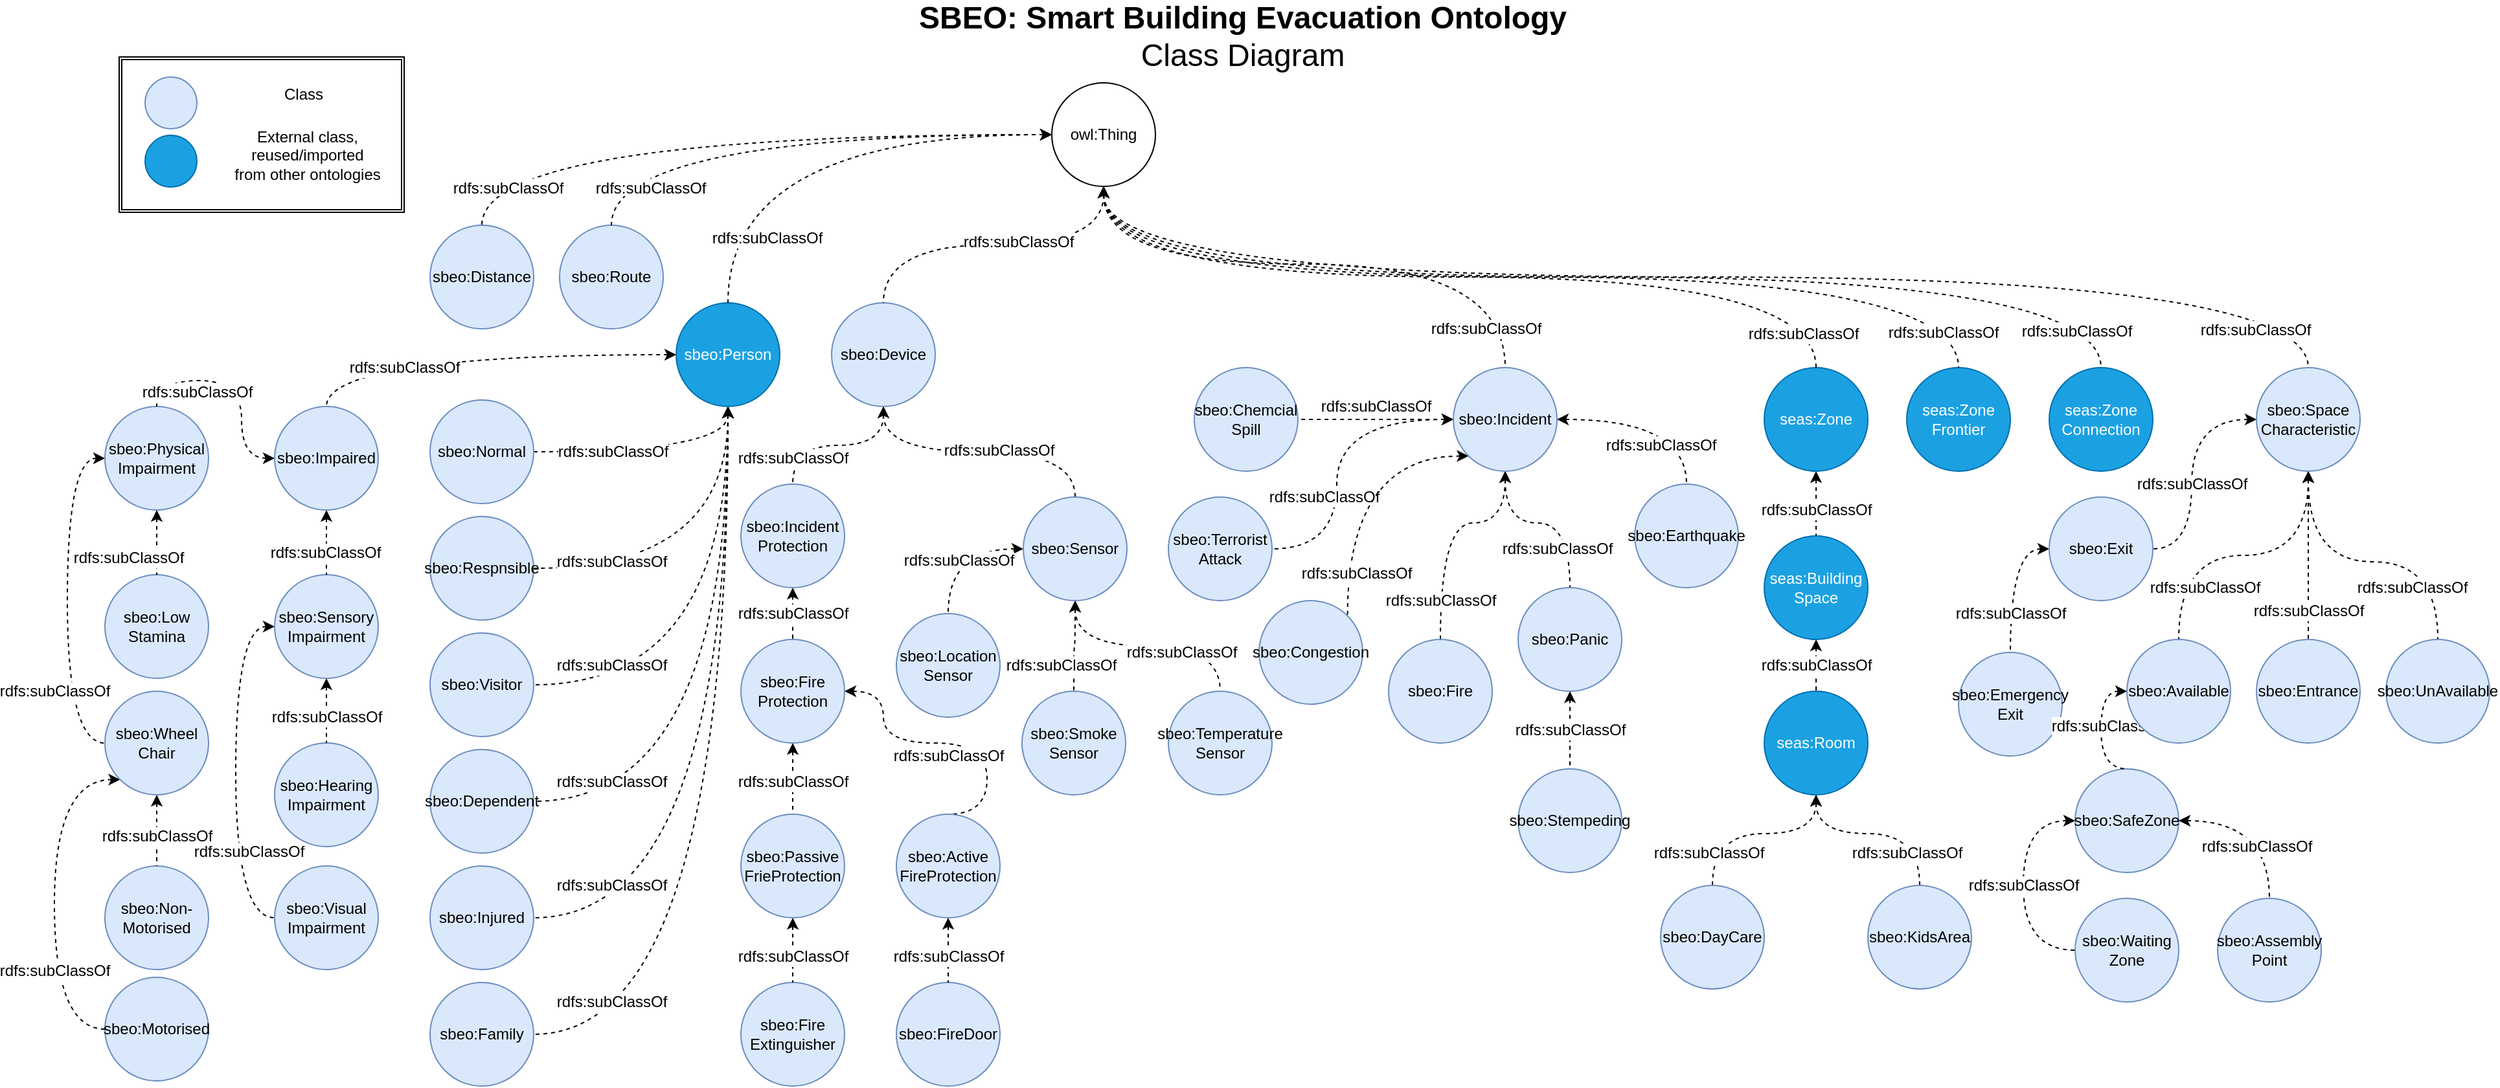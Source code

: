 <mxfile version="12.8.8"><diagram id="s-fJWoQtj2VFVK5msN_l" name="Page-1"><mxGraphModel dx="2842" dy="2394" grid="1" gridSize="10" guides="1" tooltips="1" connect="1" arrows="1" fold="1" page="1" pageScale="1" pageWidth="827" pageHeight="1169" math="0" shadow="0"><root><mxCell id="0"/><mxCell id="1" parent="0"/><mxCell id="UM5Vl2hP91lMK8gzKFPu-1" style="edgeStyle=orthogonalEdgeStyle;curved=1;comic=0;orthogonalLoop=1;jettySize=auto;html=1;exitX=0.5;exitY=1;exitDx=0;exitDy=0;shadow=0;startArrow=classic;startFill=1;endArrow=none;endFill=0;dashed=1;" parent="1" source="UM5Vl2hP91lMK8gzKFPu-5" target="UM5Vl2hP91lMK8gzKFPu-71" edge="1"><mxGeometry relative="1" as="geometry"/></mxCell><mxCell id="UM5Vl2hP91lMK8gzKFPu-2" value="rdfs:subClassOf" style="text;html=1;align=center;verticalAlign=middle;resizable=0;points=[];labelBackgroundColor=#ffffff;fontColor=#000000;" parent="UM5Vl2hP91lMK8gzKFPu-1" vertex="1" connectable="0"><mxGeometry x="0.3" y="-3" relative="1" as="geometry"><mxPoint x="-15.83" y="13" as="offset"/></mxGeometry></mxCell><mxCell id="UM5Vl2hP91lMK8gzKFPu-3" style="edgeStyle=orthogonalEdgeStyle;curved=1;comic=0;orthogonalLoop=1;jettySize=auto;html=1;shadow=0;startArrow=classic;startFill=1;endArrow=none;endFill=0;exitX=0.5;exitY=1;exitDx=0;exitDy=0;dashed=1;" parent="1" source="UM5Vl2hP91lMK8gzKFPu-5" target="UM5Vl2hP91lMK8gzKFPu-88" edge="1"><mxGeometry relative="1" as="geometry"/></mxCell><mxCell id="UM5Vl2hP91lMK8gzKFPu-4" value="rdfs:subClassOf" style="text;html=1;align=center;verticalAlign=middle;resizable=0;points=[];labelBackgroundColor=#ffffff;fontColor=#000000;" parent="UM5Vl2hP91lMK8gzKFPu-3" vertex="1" connectable="0"><mxGeometry x="0.137" y="1" relative="1" as="geometry"><mxPoint as="offset"/></mxGeometry></mxCell><mxCell id="UM5Vl2hP91lMK8gzKFPu-5" value="sbeo:Device" style="ellipse;whiteSpace=wrap;html=1;aspect=fixed;fillColor=#dae8fc;strokeColor=#6c8ebf;shadow=0;" parent="1" vertex="1"><mxGeometry x="-150" y="-889" width="80" height="80" as="geometry"/></mxCell><mxCell id="UM5Vl2hP91lMK8gzKFPu-6" value="seas:Zone&lt;br&gt;Connection" style="ellipse;whiteSpace=wrap;html=1;aspect=fixed;fillColor=#1ba1e2;strokeColor=#006EAF;fontColor=#ffffff;shadow=0;" parent="1" vertex="1"><mxGeometry x="790" y="-839" width="80" height="80" as="geometry"/></mxCell><mxCell id="UM5Vl2hP91lMK8gzKFPu-7" style="edgeStyle=orthogonalEdgeStyle;curved=1;comic=0;orthogonalLoop=1;jettySize=auto;html=1;entryX=1;entryY=0.5;entryDx=0;entryDy=0;shadow=0;startArrow=classic;startFill=1;endArrow=none;endFill=0;dashed=1;exitX=0.5;exitY=1;exitDx=0;exitDy=0;" parent="1" source="UM5Vl2hP91lMK8gzKFPu-21" target="UM5Vl2hP91lMK8gzKFPu-135" edge="1"><mxGeometry relative="1" as="geometry"><Array as="points"><mxPoint x="-230" y="-774"/></Array></mxGeometry></mxCell><mxCell id="UM5Vl2hP91lMK8gzKFPu-8" value="rdfs:subClassOf" style="text;html=1;align=center;verticalAlign=middle;resizable=0;points=[];labelBackgroundColor=#ffffff;fontColor=#000000;" parent="UM5Vl2hP91lMK8gzKFPu-7" vertex="1" connectable="0"><mxGeometry x="0.639" y="13" relative="1" as="geometry"><mxPoint x="27" y="-13" as="offset"/></mxGeometry></mxCell><mxCell id="UM5Vl2hP91lMK8gzKFPu-9" style="edgeStyle=orthogonalEdgeStyle;curved=1;comic=0;orthogonalLoop=1;jettySize=auto;html=1;entryX=0.5;entryY=0;entryDx=0;entryDy=0;shadow=0;startArrow=classic;startFill=1;endArrow=none;endFill=0;dashed=1;" parent="1" source="UM5Vl2hP91lMK8gzKFPu-21" target="UM5Vl2hP91lMK8gzKFPu-134" edge="1"><mxGeometry relative="1" as="geometry"><Array as="points"><mxPoint x="-230" y="-684"/></Array></mxGeometry></mxCell><mxCell id="UM5Vl2hP91lMK8gzKFPu-10" value="rdfs:subClassOf" style="text;html=1;align=center;verticalAlign=middle;resizable=0;points=[];labelBackgroundColor=#ffffff;fontColor=#000000;" parent="UM5Vl2hP91lMK8gzKFPu-9" vertex="1" connectable="0"><mxGeometry x="0.719" y="19" relative="1" as="geometry"><mxPoint x="21" y="-24" as="offset"/></mxGeometry></mxCell><mxCell id="UM5Vl2hP91lMK8gzKFPu-11" style="edgeStyle=orthogonalEdgeStyle;curved=1;comic=0;orthogonalLoop=1;jettySize=auto;html=1;entryX=1;entryY=0.5;entryDx=0;entryDy=0;shadow=0;startArrow=classic;startFill=1;endArrow=none;endFill=0;dashed=1;" parent="1" source="UM5Vl2hP91lMK8gzKFPu-21" target="UM5Vl2hP91lMK8gzKFPu-133" edge="1"><mxGeometry relative="1" as="geometry"><Array as="points"><mxPoint x="-230" y="-594"/></Array></mxGeometry></mxCell><mxCell id="UM5Vl2hP91lMK8gzKFPu-12" value="rdfs:subClassOf" style="text;html=1;align=center;verticalAlign=middle;resizable=0;points=[];labelBackgroundColor=#ffffff;fontColor=#000000;" parent="UM5Vl2hP91lMK8gzKFPu-11" vertex="1" connectable="0"><mxGeometry x="0.509" y="-8" relative="1" as="geometry"><mxPoint x="-30" y="-7" as="offset"/></mxGeometry></mxCell><mxCell id="UM5Vl2hP91lMK8gzKFPu-13" style="edgeStyle=orthogonalEdgeStyle;curved=1;comic=0;orthogonalLoop=1;jettySize=auto;html=1;entryX=1;entryY=0.5;entryDx=0;entryDy=0;shadow=0;startArrow=classic;startFill=1;endArrow=none;endFill=0;dashed=1;" parent="1" source="UM5Vl2hP91lMK8gzKFPu-21" target="UM5Vl2hP91lMK8gzKFPu-115" edge="1"><mxGeometry relative="1" as="geometry"><Array as="points"><mxPoint x="-230" y="-504"/></Array></mxGeometry></mxCell><mxCell id="UM5Vl2hP91lMK8gzKFPu-14" value="rdfs:subClassOf" style="text;html=1;align=center;verticalAlign=middle;resizable=0;points=[];labelBackgroundColor=#ffffff;fontColor=#000000;" parent="UM5Vl2hP91lMK8gzKFPu-13" vertex="1" connectable="0"><mxGeometry x="0.632" y="-15" relative="1" as="geometry"><mxPoint x="-23.33" as="offset"/></mxGeometry></mxCell><mxCell id="UM5Vl2hP91lMK8gzKFPu-15" style="edgeStyle=orthogonalEdgeStyle;curved=1;comic=0;orthogonalLoop=1;jettySize=auto;html=1;shadow=0;startArrow=classic;startFill=1;endArrow=none;endFill=0;dashed=1;entryX=0.5;entryY=0;entryDx=0;entryDy=0;" parent="1" source="UM5Vl2hP91lMK8gzKFPu-21" target="UM5Vl2hP91lMK8gzKFPu-141" edge="1"><mxGeometry relative="1" as="geometry"><mxPoint x="-760" y="-719" as="targetPoint"/><Array as="points"><mxPoint x="-540" y="-849"/></Array></mxGeometry></mxCell><mxCell id="UM5Vl2hP91lMK8gzKFPu-16" value="rdfs:subClassOf" style="text;html=1;align=center;verticalAlign=middle;resizable=0;points=[];labelBackgroundColor=#ffffff;fontColor=#000000;" parent="UM5Vl2hP91lMK8gzKFPu-15" vertex="1" connectable="0"><mxGeometry x="0.579" y="1" relative="1" as="geometry"><mxPoint x="34.29" y="9" as="offset"/></mxGeometry></mxCell><mxCell id="UM5Vl2hP91lMK8gzKFPu-17" style="edgeStyle=orthogonalEdgeStyle;curved=1;comic=0;orthogonalLoop=1;jettySize=auto;html=1;entryX=1;entryY=0.5;entryDx=0;entryDy=0;shadow=0;startArrow=classic;startFill=1;endArrow=none;endFill=0;dashed=1;" parent="1" source="UM5Vl2hP91lMK8gzKFPu-21" target="UM5Vl2hP91lMK8gzKFPu-136" edge="1"><mxGeometry relative="1" as="geometry"><Array as="points"><mxPoint x="-230" y="-414"/></Array></mxGeometry></mxCell><mxCell id="UM5Vl2hP91lMK8gzKFPu-18" value="rdfs:subClassOf" style="text;html=1;align=center;verticalAlign=middle;resizable=0;points=[];labelBackgroundColor=#ffffff;fontColor=#000000;" parent="UM5Vl2hP91lMK8gzKFPu-17" vertex="1" connectable="0"><mxGeometry x="0.748" y="-12" relative="1" as="geometry"><mxPoint x="-9" y="-13" as="offset"/></mxGeometry></mxCell><mxCell id="UM5Vl2hP91lMK8gzKFPu-19" style="edgeStyle=orthogonalEdgeStyle;curved=1;comic=0;orthogonalLoop=1;jettySize=auto;html=1;entryX=1;entryY=0.5;entryDx=0;entryDy=0;shadow=0;startArrow=classic;startFill=1;endArrow=none;endFill=0;dashed=1;exitX=0.5;exitY=1;exitDx=0;exitDy=0;" parent="1" source="UM5Vl2hP91lMK8gzKFPu-21" target="UM5Vl2hP91lMK8gzKFPu-142" edge="1"><mxGeometry relative="1" as="geometry"><Array as="points"><mxPoint x="-230" y="-324"/></Array></mxGeometry></mxCell><mxCell id="UM5Vl2hP91lMK8gzKFPu-20" value="rdfs:subClassOf" style="text;html=1;align=center;verticalAlign=middle;resizable=0;points=[];labelBackgroundColor=#ffffff;fontColor=#000000;" parent="UM5Vl2hP91lMK8gzKFPu-19" vertex="1" connectable="0"><mxGeometry x="0.38" y="-12" relative="1" as="geometry"><mxPoint x="-78" y="22" as="offset"/></mxGeometry></mxCell><mxCell id="UM5Vl2hP91lMK8gzKFPu-21" value="sbeo:Person" style="ellipse;whiteSpace=wrap;html=1;aspect=fixed;fillColor=#1ba1e2;strokeColor=#006EAF;shadow=0;fontColor=#ffffff;" parent="1" vertex="1"><mxGeometry x="-270" y="-889" width="80" height="80" as="geometry"/></mxCell><mxCell id="UM5Vl2hP91lMK8gzKFPu-22" style="edgeStyle=orthogonalEdgeStyle;curved=1;comic=0;orthogonalLoop=1;jettySize=auto;html=1;entryX=1;entryY=0.5;entryDx=0;entryDy=0;shadow=0;startArrow=classic;startFill=1;endArrow=none;endFill=0;dashed=1;" parent="1" source="UM5Vl2hP91lMK8gzKFPu-34" target="UM5Vl2hP91lMK8gzKFPu-114" edge="1"><mxGeometry relative="1" as="geometry"><Array as="points"><mxPoint x="230" y="-799"/><mxPoint x="230" y="-799"/></Array></mxGeometry></mxCell><mxCell id="UM5Vl2hP91lMK8gzKFPu-23" value="rdfs:subClassOf" style="text;html=1;align=center;verticalAlign=middle;resizable=0;points=[];labelBackgroundColor=#ffffff;fontColor=#000000;" parent="UM5Vl2hP91lMK8gzKFPu-22" vertex="1" connectable="0"><mxGeometry x="0.235" y="-1" relative="1" as="geometry"><mxPoint x="14.12" y="-9" as="offset"/></mxGeometry></mxCell><mxCell id="UM5Vl2hP91lMK8gzKFPu-24" style="edgeStyle=orthogonalEdgeStyle;curved=1;comic=0;orthogonalLoop=1;jettySize=auto;html=1;entryX=1;entryY=0.5;entryDx=0;entryDy=0;shadow=0;startArrow=classic;startFill=1;endArrow=none;endFill=0;dashed=1;" parent="1" source="UM5Vl2hP91lMK8gzKFPu-34" target="UM5Vl2hP91lMK8gzKFPu-106" edge="1"><mxGeometry relative="1" as="geometry"><Array as="points"><mxPoint x="240" y="-799"/><mxPoint x="240" y="-699"/></Array></mxGeometry></mxCell><mxCell id="UM5Vl2hP91lMK8gzKFPu-25" value="rdfs:subClassOf" style="text;html=1;align=center;verticalAlign=middle;resizable=0;points=[];labelBackgroundColor=#ffffff;fontColor=#000000;" parent="UM5Vl2hP91lMK8gzKFPu-24" vertex="1" connectable="0"><mxGeometry x="0.493" y="-3" relative="1" as="geometry"><mxPoint x="-7" y="-28.82" as="offset"/></mxGeometry></mxCell><mxCell id="UM5Vl2hP91lMK8gzKFPu-26" style="edgeStyle=orthogonalEdgeStyle;curved=1;comic=0;orthogonalLoop=1;jettySize=auto;html=1;exitX=0.5;exitY=1;exitDx=0;exitDy=0;entryX=0.5;entryY=0;entryDx=0;entryDy=0;shadow=0;startArrow=classic;startFill=1;endArrow=none;endFill=0;dashed=1;" parent="1" source="UM5Vl2hP91lMK8gzKFPu-34" target="UM5Vl2hP91lMK8gzKFPu-111" edge="1"><mxGeometry relative="1" as="geometry"><Array as="points"><mxPoint x="370" y="-719"/><mxPoint x="320" y="-719"/></Array></mxGeometry></mxCell><mxCell id="UM5Vl2hP91lMK8gzKFPu-27" value="rdfs:subClassOf" style="text;html=1;align=center;verticalAlign=middle;resizable=0;points=[];labelBackgroundColor=#ffffff;fontColor=#000000;" parent="UM5Vl2hP91lMK8gzKFPu-26" vertex="1" connectable="0"><mxGeometry x="0.486" y="6" relative="1" as="geometry"><mxPoint x="-6" y="16.21" as="offset"/></mxGeometry></mxCell><mxCell id="UM5Vl2hP91lMK8gzKFPu-28" style="edgeStyle=orthogonalEdgeStyle;curved=1;comic=0;orthogonalLoop=1;jettySize=auto;html=1;entryX=0.5;entryY=0;entryDx=0;entryDy=0;shadow=0;startArrow=classic;startFill=1;endArrow=none;endFill=0;dashed=1;" parent="1" source="UM5Vl2hP91lMK8gzKFPu-34" target="UM5Vl2hP91lMK8gzKFPu-110" edge="1"><mxGeometry relative="1" as="geometry"><Array as="points"><mxPoint x="370" y="-719"/><mxPoint x="420" y="-719"/></Array></mxGeometry></mxCell><mxCell id="UM5Vl2hP91lMK8gzKFPu-29" value="rdfs:subClassOf" style="text;html=1;align=center;verticalAlign=middle;resizable=0;points=[];labelBackgroundColor=#ffffff;fontColor=#000000;" parent="UM5Vl2hP91lMK8gzKFPu-28" vertex="1" connectable="0"><mxGeometry x="0.445" y="-9" relative="1" as="geometry"><mxPoint x="-1" y="8.62" as="offset"/></mxGeometry></mxCell><mxCell id="UM5Vl2hP91lMK8gzKFPu-30" style="edgeStyle=orthogonalEdgeStyle;curved=1;comic=0;orthogonalLoop=1;jettySize=auto;html=1;entryX=0.5;entryY=0;entryDx=0;entryDy=0;shadow=0;startArrow=classic;startFill=1;endArrow=none;endFill=0;exitX=1;exitY=0.5;exitDx=0;exitDy=0;dashed=1;" parent="1" source="UM5Vl2hP91lMK8gzKFPu-34" target="UM5Vl2hP91lMK8gzKFPu-112" edge="1"><mxGeometry relative="1" as="geometry"/></mxCell><mxCell id="UM5Vl2hP91lMK8gzKFPu-31" value="rdfs:subClassOf" style="text;html=1;align=center;verticalAlign=middle;resizable=0;points=[];labelBackgroundColor=#ffffff;fontColor=#000000;" parent="UM5Vl2hP91lMK8gzKFPu-30" vertex="1" connectable="0"><mxGeometry x="-0.144" y="-24" relative="1" as="geometry"><mxPoint x="15.29" y="-4" as="offset"/></mxGeometry></mxCell><mxCell id="UM5Vl2hP91lMK8gzKFPu-32" style="edgeStyle=orthogonalEdgeStyle;curved=1;comic=0;orthogonalLoop=1;jettySize=auto;html=1;exitX=0;exitY=1;exitDx=0;exitDy=0;entryX=1;entryY=0;entryDx=0;entryDy=0;shadow=0;startArrow=classic;startFill=1;endArrow=none;endFill=0;dashed=1;" parent="1" source="UM5Vl2hP91lMK8gzKFPu-34" target="UM5Vl2hP91lMK8gzKFPu-113" edge="1"><mxGeometry relative="1" as="geometry"/></mxCell><mxCell id="UM5Vl2hP91lMK8gzKFPu-33" value="rdfs:subClassOf" style="text;html=1;align=center;verticalAlign=middle;resizable=0;points=[];labelBackgroundColor=#ffffff;fontColor=#000000;" parent="UM5Vl2hP91lMK8gzKFPu-32" vertex="1" connectable="0"><mxGeometry x="0.708" y="6" relative="1" as="geometry"><mxPoint y="-1" as="offset"/></mxGeometry></mxCell><mxCell id="UM5Vl2hP91lMK8gzKFPu-34" value="sbeo:Incident" style="ellipse;whiteSpace=wrap;html=1;aspect=fixed;fillColor=#dae8fc;strokeColor=#6c8ebf;shadow=0;" parent="1" vertex="1"><mxGeometry x="330" y="-839" width="80" height="80" as="geometry"/></mxCell><mxCell id="UM5Vl2hP91lMK8gzKFPu-35" value="sbeo:Route" style="ellipse;whiteSpace=wrap;html=1;aspect=fixed;fillColor=#dae8fc;strokeColor=#6c8ebf;shadow=0;" parent="1" vertex="1"><mxGeometry x="-360" y="-949" width="80" height="80" as="geometry"/></mxCell><mxCell id="UM5Vl2hP91lMK8gzKFPu-36" style="edgeStyle=orthogonalEdgeStyle;curved=1;comic=0;orthogonalLoop=1;jettySize=auto;html=1;entryX=0.5;entryY=0;entryDx=0;entryDy=0;shadow=0;startArrow=classic;startFill=1;endArrow=none;endFill=0;dashed=1;exitX=0.5;exitY=1;exitDx=0;exitDy=0;" parent="1" source="UM5Vl2hP91lMK8gzKFPu-44" target="UM5Vl2hP91lMK8gzKFPu-158" edge="1"><mxGeometry relative="1" as="geometry"><Array as="points"><mxPoint x="990" y="-694"/><mxPoint x="890" y="-694"/></Array></mxGeometry></mxCell><mxCell id="UM5Vl2hP91lMK8gzKFPu-37" value="rdfs:subClassOf" style="text;html=1;align=center;verticalAlign=middle;resizable=0;points=[];labelBackgroundColor=#ffffff;fontColor=#000000;" parent="UM5Vl2hP91lMK8gzKFPu-36" vertex="1" connectable="0"><mxGeometry x="-0.401" y="22" relative="1" as="geometry"><mxPoint x="-76.07" y="2.97" as="offset"/></mxGeometry></mxCell><mxCell id="UM5Vl2hP91lMK8gzKFPu-38" style="edgeStyle=orthogonalEdgeStyle;curved=1;comic=0;orthogonalLoop=1;jettySize=auto;html=1;exitX=0.5;exitY=1;exitDx=0;exitDy=0;entryX=0.5;entryY=0;entryDx=0;entryDy=0;shadow=0;startArrow=classic;startFill=1;endArrow=none;endFill=0;dashed=1;" parent="1" source="UM5Vl2hP91lMK8gzKFPu-44" target="UM5Vl2hP91lMK8gzKFPu-143" edge="1"><mxGeometry relative="1" as="geometry"><Array as="points"><mxPoint x="990" y="-689"/><mxPoint x="1090" y="-689"/></Array></mxGeometry></mxCell><mxCell id="UM5Vl2hP91lMK8gzKFPu-39" value="rdfs:subClassOf" style="text;html=1;align=center;verticalAlign=middle;resizable=0;points=[];labelBackgroundColor=#ffffff;fontColor=#000000;" parent="UM5Vl2hP91lMK8gzKFPu-38" vertex="1" connectable="0"><mxGeometry x="0.293" y="8" relative="1" as="geometry"><mxPoint x="1.03" y="28" as="offset"/></mxGeometry></mxCell><mxCell id="UM5Vl2hP91lMK8gzKFPu-40" style="edgeStyle=orthogonalEdgeStyle;curved=1;comic=0;orthogonalLoop=1;jettySize=auto;html=1;entryX=0.5;entryY=0;entryDx=0;entryDy=0;shadow=0;startArrow=classic;startFill=1;endArrow=none;endFill=0;dashed=1;exitX=0.5;exitY=1;exitDx=0;exitDy=0;" parent="1" source="UM5Vl2hP91lMK8gzKFPu-44" target="UM5Vl2hP91lMK8gzKFPu-148" edge="1"><mxGeometry relative="1" as="geometry"><Array as="points"><mxPoint x="990" y="-669"/><mxPoint x="990" y="-669"/></Array></mxGeometry></mxCell><mxCell id="UM5Vl2hP91lMK8gzKFPu-41" value="rdfs:subClassOf" style="text;html=1;align=center;verticalAlign=middle;resizable=0;points=[];labelBackgroundColor=#ffffff;fontColor=#000000;" parent="UM5Vl2hP91lMK8gzKFPu-40" vertex="1" connectable="0"><mxGeometry x="0.222" y="5" relative="1" as="geometry"><mxPoint x="-5" y="28.28" as="offset"/></mxGeometry></mxCell><mxCell id="UM5Vl2hP91lMK8gzKFPu-42" style="edgeStyle=orthogonalEdgeStyle;curved=1;comic=0;orthogonalLoop=1;jettySize=auto;html=1;entryX=1;entryY=0.5;entryDx=0;entryDy=0;shadow=0;startArrow=classic;startFill=1;endArrow=none;endFill=0;dashed=1;" parent="1" source="UM5Vl2hP91lMK8gzKFPu-44" target="UM5Vl2hP91lMK8gzKFPu-147" edge="1"><mxGeometry relative="1" as="geometry"><Array as="points"><mxPoint x="900" y="-799"/><mxPoint x="900" y="-699"/></Array></mxGeometry></mxCell><mxCell id="UM5Vl2hP91lMK8gzKFPu-43" value="rdfs:subClassOf" style="text;html=1;align=center;verticalAlign=middle;resizable=0;points=[];labelBackgroundColor=#ffffff;fontColor=#000000;" parent="UM5Vl2hP91lMK8gzKFPu-42" vertex="1" connectable="0"><mxGeometry x="0.312" y="1" relative="1" as="geometry"><mxPoint x="-1.0" y="-17.93" as="offset"/></mxGeometry></mxCell><mxCell id="UM5Vl2hP91lMK8gzKFPu-44" value="sbeo:Space&lt;br&gt;Characteristic" style="ellipse;aspect=fixed;fillColor=#dae8fc;strokeColor=#6c8ebf;horizontal=1;verticalAlign=middle;align=center;labelBorderColor=none;whiteSpace=wrap;html=1;shadow=0;" parent="1" vertex="1"><mxGeometry x="950" y="-839" width="80" height="80" as="geometry"/></mxCell><mxCell id="UM5Vl2hP91lMK8gzKFPu-45" style="edgeStyle=orthogonalEdgeStyle;curved=1;comic=0;orthogonalLoop=1;jettySize=auto;html=1;entryX=0.5;entryY=0;entryDx=0;entryDy=0;shadow=0;startArrow=classic;startFill=1;endArrow=none;endFill=0;dashed=1;" parent="1" source="UM5Vl2hP91lMK8gzKFPu-47" target="UM5Vl2hP91lMK8gzKFPu-74" edge="1"><mxGeometry relative="1" as="geometry"/></mxCell><mxCell id="UM5Vl2hP91lMK8gzKFPu-46" value="rdfs:subClassOf" style="text;html=1;align=center;verticalAlign=middle;resizable=0;points=[];labelBackgroundColor=#ffffff;fontColor=#000000;" parent="UM5Vl2hP91lMK8gzKFPu-45" vertex="1" connectable="0"><mxGeometry x="0.549" y="4" relative="1" as="geometry"><mxPoint x="-4" y="-8.33" as="offset"/></mxGeometry></mxCell><mxCell id="UM5Vl2hP91lMK8gzKFPu-47" value="seas:Zone" style="ellipse;whiteSpace=wrap;html=1;aspect=fixed;fillColor=#1ba1e2;strokeColor=#006EAF;fontColor=#ffffff;shadow=0;" parent="1" vertex="1"><mxGeometry x="570" y="-839.0" width="80" height="80" as="geometry"/></mxCell><mxCell id="UM5Vl2hP91lMK8gzKFPu-48" value="seas:Zone&lt;br&gt;Frontier" style="ellipse;whiteSpace=wrap;html=1;aspect=fixed;fillColor=#1ba1e2;strokeColor=#006EAF;fontColor=#ffffff;shadow=0;" parent="1" vertex="1"><mxGeometry x="680" y="-839.0" width="80" height="80" as="geometry"/></mxCell><mxCell id="UM5Vl2hP91lMK8gzKFPu-49" style="edgeStyle=orthogonalEdgeStyle;curved=1;comic=0;orthogonalLoop=1;jettySize=auto;html=1;exitX=0.5;exitY=1;exitDx=0;exitDy=0;entryX=0.5;entryY=0;entryDx=0;entryDy=0;shadow=0;startArrow=classic;startFill=1;endArrow=none;endFill=0;dashed=1;" parent="1" source="UM5Vl2hP91lMK8gzKFPu-68" target="UM5Vl2hP91lMK8gzKFPu-5" edge="1"><mxGeometry relative="1" as="geometry"/></mxCell><mxCell id="UM5Vl2hP91lMK8gzKFPu-50" value="rdfs:subClassOf" style="text;html=1;align=center;verticalAlign=middle;resizable=0;points=[];labelBackgroundColor=#ffffff;fontColor=#000000;" parent="UM5Vl2hP91lMK8gzKFPu-49" vertex="1" connectable="0"><mxGeometry x="-0.146" y="-2" relative="1" as="geometry"><mxPoint as="offset"/></mxGeometry></mxCell><mxCell id="UM5Vl2hP91lMK8gzKFPu-51" style="edgeStyle=orthogonalEdgeStyle;curved=1;comic=0;orthogonalLoop=1;jettySize=auto;html=1;exitX=0.5;exitY=1;exitDx=0;exitDy=0;entryX=0.5;entryY=0;entryDx=0;entryDy=0;shadow=0;startArrow=classic;startFill=1;endArrow=none;endFill=0;dashed=1;" parent="1" source="UM5Vl2hP91lMK8gzKFPu-68" target="UM5Vl2hP91lMK8gzKFPu-34" edge="1"><mxGeometry relative="1" as="geometry"><Array as="points"><mxPoint x="60" y="-919"/><mxPoint x="370" y="-919"/></Array></mxGeometry></mxCell><mxCell id="UM5Vl2hP91lMK8gzKFPu-52" value="rdfs:subClassOf" style="text;html=1;align=center;verticalAlign=middle;resizable=0;points=[];labelBackgroundColor=#ffffff;fontColor=#000000;" parent="UM5Vl2hP91lMK8gzKFPu-51" vertex="1" connectable="0"><mxGeometry x="0.865" y="-15" relative="1" as="geometry"><mxPoint as="offset"/></mxGeometry></mxCell><mxCell id="UM5Vl2hP91lMK8gzKFPu-53" style="edgeStyle=orthogonalEdgeStyle;curved=1;comic=0;orthogonalLoop=1;jettySize=auto;html=1;exitX=0.5;exitY=1;exitDx=0;exitDy=0;shadow=0;startArrow=classic;startFill=1;endArrow=none;endFill=0;dashed=1;" parent="1" source="UM5Vl2hP91lMK8gzKFPu-68" target="UM5Vl2hP91lMK8gzKFPu-44" edge="1"><mxGeometry relative="1" as="geometry"/></mxCell><mxCell id="UM5Vl2hP91lMK8gzKFPu-54" value="rdfs:subClassOf" style="text;html=1;align=center;verticalAlign=middle;resizable=0;points=[];labelBackgroundColor=#ffffff;fontColor=#000000;" parent="UM5Vl2hP91lMK8gzKFPu-53" vertex="1" connectable="0"><mxGeometry x="0.72" y="-25" relative="1" as="geometry"><mxPoint x="39" y="16" as="offset"/></mxGeometry></mxCell><mxCell id="UM5Vl2hP91lMK8gzKFPu-55" style="edgeStyle=orthogonalEdgeStyle;curved=1;comic=0;orthogonalLoop=1;jettySize=auto;html=1;exitX=0.5;exitY=1;exitDx=0;exitDy=0;entryX=0.5;entryY=0;entryDx=0;entryDy=0;shadow=0;startArrow=classic;startFill=1;endArrow=none;endFill=0;dashed=1;" parent="1" source="UM5Vl2hP91lMK8gzKFPu-68" target="UM5Vl2hP91lMK8gzKFPu-47" edge="1"><mxGeometry relative="1" as="geometry"/></mxCell><mxCell id="UM5Vl2hP91lMK8gzKFPu-56" value="rdfs:subClassOf" style="text;html=1;align=center;verticalAlign=middle;resizable=0;points=[];labelBackgroundColor=#ffffff;fontColor=#000000;" parent="UM5Vl2hP91lMK8gzKFPu-55" vertex="1" connectable="0"><mxGeometry x="0.96" y="-7" relative="1" as="geometry"><mxPoint x="-3" y="-12.47" as="offset"/></mxGeometry></mxCell><mxCell id="UM5Vl2hP91lMK8gzKFPu-57" style="edgeStyle=orthogonalEdgeStyle;curved=1;comic=0;orthogonalLoop=1;jettySize=auto;html=1;exitX=0.5;exitY=1;exitDx=0;exitDy=0;entryX=0.5;entryY=0;entryDx=0;entryDy=0;shadow=0;startArrow=classic;startFill=1;endArrow=none;endFill=0;dashed=1;" parent="1" source="UM5Vl2hP91lMK8gzKFPu-68" target="UM5Vl2hP91lMK8gzKFPu-48" edge="1"><mxGeometry relative="1" as="geometry"/></mxCell><mxCell id="UM5Vl2hP91lMK8gzKFPu-58" value="rdfs:subClassOf" style="text;html=1;align=center;verticalAlign=middle;resizable=0;points=[];labelBackgroundColor=#ffffff;fontColor=#000000;" parent="UM5Vl2hP91lMK8gzKFPu-57" vertex="1" connectable="0"><mxGeometry x="0.933" y="-12" relative="1" as="geometry"><mxPoint as="offset"/></mxGeometry></mxCell><mxCell id="UM5Vl2hP91lMK8gzKFPu-59" style="edgeStyle=orthogonalEdgeStyle;curved=1;comic=0;orthogonalLoop=1;jettySize=auto;html=1;exitX=0.5;exitY=1;exitDx=0;exitDy=0;entryX=0.5;entryY=0;entryDx=0;entryDy=0;shadow=0;startArrow=classic;startFill=1;endArrow=none;endFill=0;dashed=1;" parent="1" source="UM5Vl2hP91lMK8gzKFPu-68" target="UM5Vl2hP91lMK8gzKFPu-6" edge="1"><mxGeometry relative="1" as="geometry"/></mxCell><mxCell id="UM5Vl2hP91lMK8gzKFPu-60" value="rdfs:subClassOf" style="text;html=1;align=center;verticalAlign=middle;resizable=0;points=[];labelBackgroundColor=#ffffff;fontColor=#000000;" parent="UM5Vl2hP91lMK8gzKFPu-59" vertex="1" connectable="0"><mxGeometry x="0.939" y="-19" relative="1" as="geometry"><mxPoint as="offset"/></mxGeometry></mxCell><mxCell id="UM5Vl2hP91lMK8gzKFPu-61" style="edgeStyle=orthogonalEdgeStyle;comic=0;orthogonalLoop=1;jettySize=auto;html=1;shadow=0;startArrow=classic;startFill=1;endArrow=none;endFill=0;curved=1;dashed=1;" parent="1" source="UM5Vl2hP91lMK8gzKFPu-68" target="UM5Vl2hP91lMK8gzKFPu-105" edge="1"><mxGeometry relative="1" as="geometry"/></mxCell><mxCell id="UM5Vl2hP91lMK8gzKFPu-62" value="rdfs:subClassOf" style="text;align=center;verticalAlign=middle;resizable=0;points=[];labelBackgroundColor=#ffffff;" parent="UM5Vl2hP91lMK8gzKFPu-61" vertex="1" connectable="0"><mxGeometry x="0.248" y="18" relative="1" as="geometry"><mxPoint x="-101.67" y="22" as="offset"/></mxGeometry></mxCell><mxCell id="UM5Vl2hP91lMK8gzKFPu-63" style="edgeStyle=orthogonalEdgeStyle;curved=1;comic=0;orthogonalLoop=1;jettySize=auto;html=1;shadow=0;startArrow=classic;startFill=1;endArrow=none;endFill=0;dashed=1;" parent="1" source="UM5Vl2hP91lMK8gzKFPu-68" target="UM5Vl2hP91lMK8gzKFPu-35" edge="1"><mxGeometry relative="1" as="geometry"/></mxCell><mxCell id="UM5Vl2hP91lMK8gzKFPu-64" value="rdfs:subClassOf" style="text;align=center;verticalAlign=middle;resizable=0;points=[];labelBackgroundColor=#ffffff;labelBorderColor=none;fontColor=#000000;rotation=0;" parent="UM5Vl2hP91lMK8gzKFPu-63" vertex="1" connectable="0"><mxGeometry x="0.502" y="43" relative="1" as="geometry"><mxPoint x="-1.67" y="-3" as="offset"/></mxGeometry></mxCell><mxCell id="UM5Vl2hP91lMK8gzKFPu-65" style="edgeStyle=orthogonalEdgeStyle;curved=1;comic=0;orthogonalLoop=1;jettySize=auto;html=1;entryX=0.5;entryY=0;entryDx=0;entryDy=0;shadow=0;startArrow=classic;startFill=1;endArrow=none;endFill=0;dashed=1;" parent="1" source="UM5Vl2hP91lMK8gzKFPu-68" target="UM5Vl2hP91lMK8gzKFPu-21" edge="1"><mxGeometry relative="1" as="geometry"/></mxCell><mxCell id="UM5Vl2hP91lMK8gzKFPu-66" value="&lt;span style=&quot;color: rgba(0 , 0 , 0 , 0) ; font-family: monospace ; font-size: 0px ; background-color: rgb(248 , 249 , 250)&quot;&gt;%3CmxGraphModel%3E%3Croot%3E%3CmxCell%20id%3D%220%22%2F%3E%3CmxCell%20id%3D%221%22%20parent%3D%220%22%2F%3E%3CmxCell%20id%3D%222%22%20value%3D%22rdfs%3AsubClassOf%22%20style%3D%22text%3Balign%3Dcenter%3BverticalAlign%3Dmiddle%3Bresizable%3D0%3Bpoints%3D%5B%5D%3BlabelBackgroundColor%3D%23ffffff%3BlabelBorderColor%3Dnone%3B%22%20vertex%3D%221%22%20connectable%3D%220%22%20parent%3D%221%22%3E%3CmxGeometry%20x%3D%22-372.997%22%20y%3D%22100%22%20as%3D%22geometry%22%3E%3CmxPoint%20x%3D%2224.65%22%20y%3D%22-3%22%20as%3D%22offset%22%2F%3E%3C%2FmxGeometry%3E%3C%2FmxCell%3E%3C%2Froot%3E%3C%2FmxGraphModel%3E&lt;/span&gt;&lt;span style=&quot;color: rgba(0 , 0 , 0 , 0) ; font-family: monospace ; font-size: 0px ; background-color: rgb(248 , 249 , 250)&quot;&gt;%3CmxGraphModel%3E%3Croot%3E%3CmxCell%20id%3D%220%22%2F%3E%3CmxCell%20id%3D%221%22%20parent%3D%220%22%2F%3E%3CmxCell%20id%3D%222%22%20value%3D%22rdfs%3AsubClassOf%22%20style%3D%22text%3Balign%3Dcenter%3BverticalAlign%3Dmiddle%3Bresizable%3D0%3Bpoints%3D%5B%5D%3BlabelBackgroundColor%3D%23ffffff%3BlabelBorderColor%3Dnone%3B%22%20vertex%3D%221%22%20connectable%3D%220%22%20parent%3D%221%22%3E%3CmxGeometry%20x%3D%22-372.997%22%20y%3D%22100%22%20as%3D%22geometry%22%3E%3CmxPoint%20x%3D%2224.65%22%20y%3D%22-3%22%20as%3D%22offset%22%2F%3E%3C%2FmxGeometry%3E%3C%2FmxCell%3E%3C%2Froot%3E%3C%2FmxGraphModel%3E&lt;/span&gt;" style="text;html=1;align=center;verticalAlign=middle;resizable=0;points=[];labelBackgroundColor=#ffffff;fontColor=#000000;" parent="UM5Vl2hP91lMK8gzKFPu-65" vertex="1" connectable="0"><mxGeometry x="-0.021" y="103" relative="1" as="geometry"><mxPoint x="71" as="offset"/></mxGeometry></mxCell><mxCell id="UM5Vl2hP91lMK8gzKFPu-67" value="rdfs:subClassOf" style="text;html=1;align=center;verticalAlign=middle;resizable=0;points=[];labelBackgroundColor=#ffffff;fontColor=#000000;" parent="UM5Vl2hP91lMK8gzKFPu-65" vertex="1" connectable="0"><mxGeometry x="-0.035" y="98" relative="1" as="geometry"><mxPoint x="-36.67" y="-18" as="offset"/></mxGeometry></mxCell><mxCell id="UM5Vl2hP91lMK8gzKFPu-68" value="owl:Thing" style="ellipse;whiteSpace=wrap;html=1;aspect=fixed;shadow=0;" parent="1" vertex="1"><mxGeometry x="20" y="-1059" width="80" height="80" as="geometry"/></mxCell><mxCell id="UM5Vl2hP91lMK8gzKFPu-69" style="edgeStyle=orthogonalEdgeStyle;curved=1;comic=0;orthogonalLoop=1;jettySize=auto;html=1;exitX=0.5;exitY=1;exitDx=0;exitDy=0;shadow=0;startArrow=classic;startFill=1;endArrow=none;endFill=0;dashed=1;" parent="1" source="UM5Vl2hP91lMK8gzKFPu-71" target="UM5Vl2hP91lMK8gzKFPu-93" edge="1"><mxGeometry relative="1" as="geometry"/></mxCell><mxCell id="UM5Vl2hP91lMK8gzKFPu-70" value="rdfs:subClassOf" style="text;html=1;align=center;verticalAlign=middle;resizable=0;points=[];labelBackgroundColor=#ffffff;fontColor=#000000;" parent="UM5Vl2hP91lMK8gzKFPu-69" vertex="1" connectable="0"><mxGeometry x="-0.166" y="1" relative="1" as="geometry"><mxPoint x="-1" y="3.33" as="offset"/></mxGeometry></mxCell><mxCell id="UM5Vl2hP91lMK8gzKFPu-71" value="sbeo:Incident&lt;br&gt;Protection" style="ellipse;whiteSpace=wrap;html=1;aspect=fixed;fillColor=#dae8fc;strokeColor=#6c8ebf;shadow=0;" parent="1" vertex="1"><mxGeometry x="-220" y="-749" width="80" height="80" as="geometry"/></mxCell><mxCell id="UM5Vl2hP91lMK8gzKFPu-72" style="edgeStyle=orthogonalEdgeStyle;curved=1;comic=0;orthogonalLoop=1;jettySize=auto;html=1;shadow=0;startArrow=classic;startFill=1;endArrow=none;endFill=0;dashed=1;" parent="1" source="UM5Vl2hP91lMK8gzKFPu-74" target="UM5Vl2hP91lMK8gzKFPu-79" edge="1"><mxGeometry relative="1" as="geometry"/></mxCell><mxCell id="UM5Vl2hP91lMK8gzKFPu-73" value="rdfs:subClassOf" style="text;html=1;align=center;verticalAlign=middle;resizable=0;points=[];labelBackgroundColor=#ffffff;fontColor=#000000;" parent="UM5Vl2hP91lMK8gzKFPu-72" vertex="1" connectable="0"><mxGeometry x="-0.316" y="-24" relative="1" as="geometry"><mxPoint x="24" y="6.67" as="offset"/></mxGeometry></mxCell><mxCell id="UM5Vl2hP91lMK8gzKFPu-74" value="seas:Building&lt;br&gt;Space" style="ellipse;whiteSpace=wrap;html=1;aspect=fixed;fillColor=#1ba1e2;strokeColor=#006EAF;fontColor=#ffffff;shadow=0;" parent="1" vertex="1"><mxGeometry x="570" y="-709.0" width="80" height="80" as="geometry"/></mxCell><mxCell id="UM5Vl2hP91lMK8gzKFPu-75" style="edgeStyle=orthogonalEdgeStyle;curved=1;comic=0;orthogonalLoop=1;jettySize=auto;html=1;exitX=0.5;exitY=1;exitDx=0;exitDy=0;shadow=0;startArrow=classic;startFill=1;endArrow=none;endFill=0;entryX=0.5;entryY=0;entryDx=0;entryDy=0;dashed=1;" parent="1" source="UM5Vl2hP91lMK8gzKFPu-79" target="UM5Vl2hP91lMK8gzKFPu-80" edge="1"><mxGeometry relative="1" as="geometry"><Array as="points"><mxPoint x="610" y="-479"/><mxPoint x="530" y="-479"/></Array></mxGeometry></mxCell><mxCell id="UM5Vl2hP91lMK8gzKFPu-76" value="rdfs:subClassOf" style="text;html=1;align=center;verticalAlign=middle;resizable=0;points=[];labelBackgroundColor=#ffffff;fontColor=#000000;" parent="UM5Vl2hP91lMK8gzKFPu-75" vertex="1" connectable="0"><mxGeometry x="-0.528" y="-14" relative="1" as="geometry"><mxPoint x="-77.5" y="29" as="offset"/></mxGeometry></mxCell><mxCell id="UM5Vl2hP91lMK8gzKFPu-77" style="edgeStyle=orthogonalEdgeStyle;curved=1;comic=0;orthogonalLoop=1;jettySize=auto;html=1;entryX=0.5;entryY=0;entryDx=0;entryDy=0;shadow=0;startArrow=classic;startFill=1;endArrow=none;endFill=0;dashed=1;" parent="1" source="UM5Vl2hP91lMK8gzKFPu-79" target="UM5Vl2hP91lMK8gzKFPu-81" edge="1"><mxGeometry relative="1" as="geometry"><Array as="points"><mxPoint x="610" y="-479"/><mxPoint x="690" y="-479"/></Array></mxGeometry></mxCell><mxCell id="UM5Vl2hP91lMK8gzKFPu-78" value="rdfs:subClassOf" style="text;html=1;align=center;verticalAlign=middle;resizable=0;points=[];labelBackgroundColor=#ffffff;fontColor=#000000;" parent="UM5Vl2hP91lMK8gzKFPu-77" vertex="1" connectable="0"><mxGeometry x="-0.182" y="-30" relative="1" as="geometry"><mxPoint x="38.57" y="-15" as="offset"/></mxGeometry></mxCell><mxCell id="UM5Vl2hP91lMK8gzKFPu-79" value="seas:Room" style="ellipse;whiteSpace=wrap;html=1;aspect=fixed;fillColor=#1ba1e2;strokeColor=#006EAF;fontColor=#ffffff;shadow=0;" parent="1" vertex="1"><mxGeometry x="570" y="-589.0" width="80" height="80" as="geometry"/></mxCell><mxCell id="UM5Vl2hP91lMK8gzKFPu-80" value="sbeo:DayCare" style="ellipse;whiteSpace=wrap;html=1;aspect=fixed;fillColor=#dae8fc;strokeColor=#6c8ebf;shadow=0;" parent="1" vertex="1"><mxGeometry x="490" y="-439" width="80" height="80" as="geometry"/></mxCell><mxCell id="UM5Vl2hP91lMK8gzKFPu-81" value="sbeo:KidsArea" style="ellipse;whiteSpace=wrap;html=1;aspect=fixed;fillColor=#dae8fc;strokeColor=#6c8ebf;shadow=0;" parent="1" vertex="1"><mxGeometry x="650" y="-439" width="80" height="80" as="geometry"/></mxCell><mxCell id="UM5Vl2hP91lMK8gzKFPu-82" style="edgeStyle=orthogonalEdgeStyle;curved=1;comic=0;orthogonalLoop=1;jettySize=auto;html=1;shadow=0;startArrow=classic;startFill=1;endArrow=none;endFill=0;dashed=1;" parent="1" source="UM5Vl2hP91lMK8gzKFPu-88" target="UM5Vl2hP91lMK8gzKFPu-96" edge="1"><mxGeometry relative="1" as="geometry"/></mxCell><mxCell id="UM5Vl2hP91lMK8gzKFPu-83" value="rdfs:subClassOf" style="text;html=1;align=center;verticalAlign=middle;resizable=0;points=[];labelBackgroundColor=#ffffff;fontColor=#000000;" parent="UM5Vl2hP91lMK8gzKFPu-82" vertex="1" connectable="0"><mxGeometry x="0.235" y="7" relative="1" as="geometry"><mxPoint x="1" as="offset"/></mxGeometry></mxCell><mxCell id="UM5Vl2hP91lMK8gzKFPu-84" style="edgeStyle=orthogonalEdgeStyle;curved=1;comic=0;orthogonalLoop=1;jettySize=auto;html=1;exitX=0.5;exitY=1;exitDx=0;exitDy=0;shadow=0;startArrow=classic;startFill=1;endArrow=none;endFill=0;dashed=1;" parent="1" source="UM5Vl2hP91lMK8gzKFPu-88" target="UM5Vl2hP91lMK8gzKFPu-95" edge="1"><mxGeometry relative="1" as="geometry"/></mxCell><mxCell id="UM5Vl2hP91lMK8gzKFPu-85" value="rdfs:subClassOf" style="text;html=1;align=center;verticalAlign=middle;resizable=0;points=[];labelBackgroundColor=#ffffff;fontColor=#000000;" parent="UM5Vl2hP91lMK8gzKFPu-84" vertex="1" connectable="0"><mxGeometry x="0.437" y="-10" relative="1" as="geometry"><mxPoint as="offset"/></mxGeometry></mxCell><mxCell id="UM5Vl2hP91lMK8gzKFPu-86" style="edgeStyle=orthogonalEdgeStyle;curved=1;comic=0;orthogonalLoop=1;jettySize=auto;html=1;entryX=0.5;entryY=0;entryDx=0;entryDy=0;shadow=0;startArrow=classic;startFill=1;endArrow=none;endFill=0;exitX=0.5;exitY=1;exitDx=0;exitDy=0;dashed=1;" parent="1" source="UM5Vl2hP91lMK8gzKFPu-88" target="UM5Vl2hP91lMK8gzKFPu-94" edge="1"><mxGeometry relative="1" as="geometry"/></mxCell><mxCell id="UM5Vl2hP91lMK8gzKFPu-87" value="rdfs:subClassOf" style="text;html=1;align=center;verticalAlign=middle;resizable=0;points=[];labelBackgroundColor=#ffffff;fontColor=#000000;" parent="UM5Vl2hP91lMK8gzKFPu-86" vertex="1" connectable="0"><mxGeometry x="0.401" y="1" relative="1" as="geometry"><mxPoint x="-10.55" y="5.97" as="offset"/></mxGeometry></mxCell><mxCell id="UM5Vl2hP91lMK8gzKFPu-88" value="sbeo:Sensor" style="ellipse;whiteSpace=wrap;html=1;aspect=fixed;fillColor=#dae8fc;strokeColor=#6c8ebf;shadow=0;" parent="1" vertex="1"><mxGeometry x="-2" y="-739" width="80" height="80" as="geometry"/></mxCell><mxCell id="UM5Vl2hP91lMK8gzKFPu-89" style="edgeStyle=orthogonalEdgeStyle;curved=1;comic=0;orthogonalLoop=1;jettySize=auto;html=1;exitX=0.5;exitY=1;exitDx=0;exitDy=0;shadow=0;startArrow=classic;startFill=1;endArrow=none;endFill=0;dashed=1;" parent="1" source="UM5Vl2hP91lMK8gzKFPu-93" target="UM5Vl2hP91lMK8gzKFPu-101" edge="1"><mxGeometry relative="1" as="geometry"><Array as="points"><mxPoint x="-180" y="-499"/><mxPoint x="-180" y="-499"/></Array></mxGeometry></mxCell><mxCell id="UM5Vl2hP91lMK8gzKFPu-90" value="rdfs:subClassOf" style="text;html=1;align=center;verticalAlign=middle;resizable=0;points=[];labelBackgroundColor=#ffffff;fontColor=#000000;" parent="UM5Vl2hP91lMK8gzKFPu-89" vertex="1" connectable="0"><mxGeometry x="-0.358" y="-8" relative="1" as="geometry"><mxPoint x="8" y="12" as="offset"/></mxGeometry></mxCell><mxCell id="UM5Vl2hP91lMK8gzKFPu-91" style="edgeStyle=orthogonalEdgeStyle;curved=1;comic=0;orthogonalLoop=1;jettySize=auto;html=1;shadow=0;startArrow=classic;startFill=1;endArrow=none;endFill=0;exitX=1;exitY=0.5;exitDx=0;exitDy=0;dashed=1;entryX=0.5;entryY=0;entryDx=0;entryDy=0;" parent="1" source="UM5Vl2hP91lMK8gzKFPu-93" target="UM5Vl2hP91lMK8gzKFPu-104" edge="1"><mxGeometry relative="1" as="geometry"><Array as="points"><mxPoint x="-110" y="-589"/><mxPoint x="-110" y="-549"/><mxPoint x="-30" y="-549"/><mxPoint x="-30" y="-494"/></Array></mxGeometry></mxCell><mxCell id="UM5Vl2hP91lMK8gzKFPu-92" value="rdfs:subClassOf" style="text;html=1;align=center;verticalAlign=middle;resizable=0;points=[];labelBackgroundColor=#ffffff;fontColor=#000000;" parent="UM5Vl2hP91lMK8gzKFPu-91" vertex="1" connectable="0"><mxGeometry x="0.41" y="-10" relative="1" as="geometry"><mxPoint x="-20" y="-6" as="offset"/></mxGeometry></mxCell><mxCell id="UM5Vl2hP91lMK8gzKFPu-93" value="sbeo:Fire&lt;br&gt;Protection" style="ellipse;whiteSpace=wrap;html=1;aspect=fixed;fillColor=#dae8fc;strokeColor=#6c8ebf;shadow=0;" parent="1" vertex="1"><mxGeometry x="-220" y="-629" width="80" height="80" as="geometry"/></mxCell><mxCell id="UM5Vl2hP91lMK8gzKFPu-94" value="&lt;span style=&quot;white-space: normal&quot;&gt;sbeo:Temperature&lt;br&gt;Sensor&lt;br&gt;&lt;/span&gt;" style="ellipse;whiteSpace=wrap;html=1;aspect=fixed;fillColor=#dae8fc;strokeColor=#6c8ebf;shadow=0;" parent="1" vertex="1"><mxGeometry x="110" y="-589" width="80" height="80" as="geometry"/></mxCell><mxCell id="UM5Vl2hP91lMK8gzKFPu-95" value="&lt;span style=&quot;white-space: normal&quot;&gt;sbeo:Smoke&lt;br&gt;Sensor&lt;/span&gt;" style="ellipse;whiteSpace=wrap;html=1;aspect=fixed;fillColor=#dae8fc;strokeColor=#6c8ebf;shadow=0;" parent="1" vertex="1"><mxGeometry x="-3" y="-589" width="80" height="80" as="geometry"/></mxCell><mxCell id="UM5Vl2hP91lMK8gzKFPu-96" value="&lt;span style=&quot;white-space: normal&quot;&gt;sbeo:Location&lt;br&gt;Sensor&lt;/span&gt;" style="ellipse;whiteSpace=wrap;html=1;aspect=fixed;fillColor=#dae8fc;strokeColor=#6c8ebf;shadow=0;" parent="1" vertex="1"><mxGeometry x="-100" y="-649" width="80" height="80" as="geometry"/></mxCell><mxCell id="UM5Vl2hP91lMK8gzKFPu-97" value="&lt;span style=&quot;white-space: normal&quot;&gt;sbeo:FireDoor&lt;/span&gt;" style="ellipse;whiteSpace=wrap;html=1;aspect=fixed;fillColor=#dae8fc;strokeColor=#6c8ebf;shadow=0;" parent="1" vertex="1"><mxGeometry x="-100" y="-364" width="80" height="80" as="geometry"/></mxCell><mxCell id="UM5Vl2hP91lMK8gzKFPu-98" value="&lt;span style=&quot;white-space: normal&quot;&gt;sbeo:Fire&lt;br&gt;Extinguisher&lt;br&gt;&lt;/span&gt;" style="ellipse;whiteSpace=wrap;html=1;aspect=fixed;fillColor=#dae8fc;strokeColor=#6c8ebf;shadow=0;" parent="1" vertex="1"><mxGeometry x="-220" y="-364" width="80" height="80" as="geometry"/></mxCell><mxCell id="UM5Vl2hP91lMK8gzKFPu-99" style="edgeStyle=orthogonalEdgeStyle;curved=1;comic=0;orthogonalLoop=1;jettySize=auto;html=1;shadow=0;startArrow=classic;startFill=1;endArrow=none;endFill=0;dashed=1;" parent="1" source="UM5Vl2hP91lMK8gzKFPu-101" target="UM5Vl2hP91lMK8gzKFPu-98" edge="1"><mxGeometry relative="1" as="geometry"/></mxCell><mxCell id="UM5Vl2hP91lMK8gzKFPu-100" value="rdfs:subClassOf" style="text;html=1;align=center;verticalAlign=middle;resizable=0;points=[];labelBackgroundColor=#ffffff;fontColor=#000000;" parent="UM5Vl2hP91lMK8gzKFPu-99" vertex="1" connectable="0"><mxGeometry x="-0.316" y="2" relative="1" as="geometry"><mxPoint x="-2" y="13" as="offset"/></mxGeometry></mxCell><mxCell id="UM5Vl2hP91lMK8gzKFPu-101" value="&lt;span style=&quot;white-space: normal&quot;&gt;sbeo:Passive&lt;br&gt;FrieProtection&lt;br&gt;&lt;/span&gt;" style="ellipse;whiteSpace=wrap;html=1;aspect=fixed;fillColor=#dae8fc;strokeColor=#6c8ebf;shadow=0;" parent="1" vertex="1"><mxGeometry x="-220" y="-494" width="80" height="80" as="geometry"/></mxCell><mxCell id="UM5Vl2hP91lMK8gzKFPu-102" style="edgeStyle=orthogonalEdgeStyle;curved=1;comic=0;orthogonalLoop=1;jettySize=auto;html=1;entryX=0.5;entryY=0;entryDx=0;entryDy=0;shadow=0;startArrow=classic;startFill=1;endArrow=none;endFill=0;dashed=1;" parent="1" source="UM5Vl2hP91lMK8gzKFPu-104" target="UM5Vl2hP91lMK8gzKFPu-97" edge="1"><mxGeometry relative="1" as="geometry"/></mxCell><mxCell id="UM5Vl2hP91lMK8gzKFPu-103" value="rdfs:subClassOf" style="text;html=1;align=center;verticalAlign=middle;resizable=0;points=[];labelBackgroundColor=#ffffff;fontColor=#000000;" parent="UM5Vl2hP91lMK8gzKFPu-102" vertex="1" connectable="0"><mxGeometry x="-0.218" y="-2" relative="1" as="geometry"><mxPoint x="2" y="10" as="offset"/></mxGeometry></mxCell><mxCell id="UM5Vl2hP91lMK8gzKFPu-104" value="&lt;span style=&quot;white-space: normal&quot;&gt;sbeo:Active&lt;br&gt;FireProtection&lt;/span&gt;" style="ellipse;whiteSpace=wrap;html=1;aspect=fixed;fillColor=#dae8fc;strokeColor=#6c8ebf;shadow=0;" parent="1" vertex="1"><mxGeometry x="-100" y="-494" width="80" height="80" as="geometry"/></mxCell><mxCell id="UM5Vl2hP91lMK8gzKFPu-105" value="&lt;span style=&quot;white-space: normal&quot;&gt;sbeo:Distance&lt;/span&gt;" style="ellipse;whiteSpace=wrap;html=1;aspect=fixed;fillColor=#dae8fc;strokeColor=#6c8ebf;shadow=0;" parent="1" vertex="1"><mxGeometry x="-460" y="-949" width="80" height="80" as="geometry"/></mxCell><mxCell id="UM5Vl2hP91lMK8gzKFPu-106" value="&lt;span style=&quot;white-space: normal&quot;&gt;sbeo:Terrorist&lt;br&gt;Attack&lt;/span&gt;" style="ellipse;whiteSpace=wrap;html=1;aspect=fixed;fillColor=#dae8fc;strokeColor=#6c8ebf;shadow=0;" parent="1" vertex="1"><mxGeometry x="110" y="-739" width="80" height="80" as="geometry"/></mxCell><mxCell id="UM5Vl2hP91lMK8gzKFPu-107" value="&lt;span style=&quot;white-space: normal&quot;&gt;sbeo:Stempeding&lt;/span&gt;" style="ellipse;whiteSpace=wrap;html=1;aspect=fixed;fillColor=#dae8fc;strokeColor=#6c8ebf;shadow=0;" parent="1" vertex="1"><mxGeometry x="380" y="-529" width="80" height="80" as="geometry"/></mxCell><mxCell id="UM5Vl2hP91lMK8gzKFPu-108" style="edgeStyle=orthogonalEdgeStyle;curved=1;comic=0;orthogonalLoop=1;jettySize=auto;html=1;entryX=0.5;entryY=0;entryDx=0;entryDy=0;shadow=0;startArrow=classic;startFill=1;endArrow=none;endFill=0;dashed=1;" parent="1" source="UM5Vl2hP91lMK8gzKFPu-110" target="UM5Vl2hP91lMK8gzKFPu-107" edge="1"><mxGeometry relative="1" as="geometry"/></mxCell><mxCell id="UM5Vl2hP91lMK8gzKFPu-109" value="rdfs:subClassOf" style="text;html=1;align=center;verticalAlign=middle;resizable=0;points=[];labelBackgroundColor=#ffffff;fontColor=#000000;" parent="UM5Vl2hP91lMK8gzKFPu-108" vertex="1" connectable="0"><mxGeometry x="-0.497" y="-6" relative="1" as="geometry"><mxPoint x="6" y="14.71" as="offset"/></mxGeometry></mxCell><mxCell id="UM5Vl2hP91lMK8gzKFPu-110" value="&lt;span style=&quot;white-space: normal&quot;&gt;sbeo:Panic&lt;/span&gt;" style="ellipse;whiteSpace=wrap;html=1;aspect=fixed;fillColor=#dae8fc;strokeColor=#6c8ebf;shadow=0;" parent="1" vertex="1"><mxGeometry x="380" y="-669" width="80" height="80" as="geometry"/></mxCell><mxCell id="UM5Vl2hP91lMK8gzKFPu-111" value="sbeo:Fire" style="ellipse;whiteSpace=wrap;html=1;aspect=fixed;fillColor=#dae8fc;strokeColor=#6c8ebf;shadow=0;" parent="1" vertex="1"><mxGeometry x="280" y="-629" width="80" height="80" as="geometry"/></mxCell><mxCell id="UM5Vl2hP91lMK8gzKFPu-112" value="&lt;span style=&quot;white-space: normal&quot;&gt;sbeo:Earthquake&lt;/span&gt;" style="ellipse;whiteSpace=wrap;html=1;aspect=fixed;fillColor=#dae8fc;strokeColor=#6c8ebf;shadow=0;" parent="1" vertex="1"><mxGeometry x="470" y="-749" width="80" height="80" as="geometry"/></mxCell><mxCell id="UM5Vl2hP91lMK8gzKFPu-113" value="&lt;span style=&quot;white-space: normal&quot;&gt;sbeo:Congestion&lt;/span&gt;" style="ellipse;whiteSpace=wrap;html=1;aspect=fixed;fillColor=#dae8fc;strokeColor=#6c8ebf;shadow=0;" parent="1" vertex="1"><mxGeometry x="180" y="-659" width="80" height="80" as="geometry"/></mxCell><mxCell id="UM5Vl2hP91lMK8gzKFPu-114" value="&lt;span style=&quot;white-space: normal&quot;&gt;sbeo:Chemcial&lt;br&gt;Spill&lt;/span&gt;" style="ellipse;whiteSpace=wrap;html=1;aspect=fixed;fillColor=#dae8fc;strokeColor=#6c8ebf;shadow=0;" parent="1" vertex="1"><mxGeometry x="130" y="-839" width="80" height="80" as="geometry"/></mxCell><mxCell id="UM5Vl2hP91lMK8gzKFPu-115" value="&lt;span style=&quot;white-space: normal&quot;&gt;sbeo:Dependent&lt;/span&gt;" style="ellipse;whiteSpace=wrap;html=1;aspect=fixed;fillColor=#dae8fc;strokeColor=#6c8ebf;shadow=0;" parent="1" vertex="1"><mxGeometry x="-460" y="-544" width="80" height="80" as="geometry"/></mxCell><mxCell id="UM5Vl2hP91lMK8gzKFPu-116" value="sbeo:Visual&lt;br&gt;Impairment" style="ellipse;whiteSpace=wrap;html=1;aspect=fixed;fillColor=#dae8fc;strokeColor=#6c8ebf;shadow=0;" parent="1" vertex="1"><mxGeometry x="-580" y="-454" width="80" height="80" as="geometry"/></mxCell><mxCell id="UM5Vl2hP91lMK8gzKFPu-117" value="&lt;span style=&quot;white-space: normal&quot;&gt;sbeo:Hearing&lt;br&gt;Impairment&lt;br&gt;&lt;/span&gt;" style="ellipse;whiteSpace=wrap;html=1;aspect=fixed;fillColor=#dae8fc;strokeColor=#6c8ebf;shadow=0;" parent="1" vertex="1"><mxGeometry x="-580" y="-549" width="80" height="80" as="geometry"/></mxCell><mxCell id="UM5Vl2hP91lMK8gzKFPu-118" value="&lt;span style=&quot;white-space: normal&quot;&gt;sbeo:Non-Motorised&lt;/span&gt;" style="ellipse;whiteSpace=wrap;html=1;aspect=fixed;fillColor=#dae8fc;strokeColor=#6c8ebf;shadow=0;" parent="1" vertex="1"><mxGeometry x="-711" y="-454" width="80" height="80" as="geometry"/></mxCell><mxCell id="UM5Vl2hP91lMK8gzKFPu-119" value="&lt;span style=&quot;white-space: normal&quot;&gt;sbeo:Motorised&lt;/span&gt;" style="ellipse;whiteSpace=wrap;html=1;aspect=fixed;fillColor=#dae8fc;strokeColor=#6c8ebf;shadow=0;" parent="1" vertex="1"><mxGeometry x="-711" y="-368" width="80" height="80" as="geometry"/></mxCell><mxCell id="UM5Vl2hP91lMK8gzKFPu-120" style="edgeStyle=orthogonalEdgeStyle;curved=1;comic=0;orthogonalLoop=1;jettySize=auto;html=1;entryX=0;entryY=0.5;entryDx=0;entryDy=0;shadow=0;startArrow=classic;startFill=1;endArrow=none;endFill=0;dashed=1;exitX=0;exitY=1;exitDx=0;exitDy=0;" parent="1" source="UM5Vl2hP91lMK8gzKFPu-124" target="UM5Vl2hP91lMK8gzKFPu-119" edge="1"><mxGeometry relative="1" as="geometry"><Array as="points"><mxPoint x="-750" y="-521"/><mxPoint x="-750" y="-328"/></Array></mxGeometry></mxCell><mxCell id="UM5Vl2hP91lMK8gzKFPu-121" value="rdfs:subClassOf" style="text;html=1;align=center;verticalAlign=middle;resizable=0;points=[];labelBackgroundColor=#ffffff;fontColor=#000000;" parent="UM5Vl2hP91lMK8gzKFPu-120" vertex="1" connectable="0"><mxGeometry x="0.582" y="10" relative="1" as="geometry"><mxPoint x="-10" y="-25.83" as="offset"/></mxGeometry></mxCell><mxCell id="UM5Vl2hP91lMK8gzKFPu-122" style="edgeStyle=orthogonalEdgeStyle;curved=1;comic=0;orthogonalLoop=1;jettySize=auto;html=1;entryX=0.5;entryY=0;entryDx=0;entryDy=0;shadow=0;startArrow=classic;startFill=1;endArrow=none;endFill=0;dashed=1;" parent="1" source="UM5Vl2hP91lMK8gzKFPu-124" target="UM5Vl2hP91lMK8gzKFPu-118" edge="1"><mxGeometry relative="1" as="geometry"/></mxCell><mxCell id="UM5Vl2hP91lMK8gzKFPu-123" value="rdfs:subClassOf" style="text;html=1;align=center;verticalAlign=middle;resizable=0;points=[];labelBackgroundColor=#ffffff;fontColor=#000000;" parent="UM5Vl2hP91lMK8gzKFPu-122" vertex="1" connectable="0"><mxGeometry x="0.567" y="-9" relative="1" as="geometry"><mxPoint x="9" y="-11.67" as="offset"/></mxGeometry></mxCell><mxCell id="UM5Vl2hP91lMK8gzKFPu-124" value="&lt;span style=&quot;white-space: normal&quot;&gt;sbeo:Wheel&lt;br&gt;Chair&lt;/span&gt;" style="ellipse;whiteSpace=wrap;html=1;aspect=fixed;fillColor=#dae8fc;strokeColor=#6c8ebf;shadow=0;" parent="1" vertex="1"><mxGeometry x="-711" y="-589" width="80" height="80" as="geometry"/></mxCell><mxCell id="UM5Vl2hP91lMK8gzKFPu-125" style="edgeStyle=orthogonalEdgeStyle;curved=1;comic=0;orthogonalLoop=1;jettySize=auto;html=1;shadow=0;startArrow=classic;startFill=1;endArrow=none;endFill=0;dashed=1;" parent="1" source="UM5Vl2hP91lMK8gzKFPu-129" target="UM5Vl2hP91lMK8gzKFPu-116" edge="1"><mxGeometry relative="1" as="geometry"><Array as="points"><mxPoint x="-610" y="-639"/><mxPoint x="-610" y="-414"/></Array></mxGeometry></mxCell><mxCell id="UM5Vl2hP91lMK8gzKFPu-126" value="rdfs:subClassOf" style="text;html=1;align=center;verticalAlign=middle;resizable=0;points=[];labelBackgroundColor=#ffffff;fontColor=#000000;" parent="UM5Vl2hP91lMK8gzKFPu-125" vertex="1" connectable="0"><mxGeometry x="-0.493" y="-10" relative="1" as="geometry"><mxPoint x="20" y="131.5" as="offset"/></mxGeometry></mxCell><mxCell id="UM5Vl2hP91lMK8gzKFPu-127" style="edgeStyle=orthogonalEdgeStyle;curved=1;comic=0;orthogonalLoop=1;jettySize=auto;html=1;entryX=0.5;entryY=0;entryDx=0;entryDy=0;shadow=0;startArrow=classic;startFill=1;endArrow=none;endFill=0;dashed=1;" parent="1" source="UM5Vl2hP91lMK8gzKFPu-129" target="UM5Vl2hP91lMK8gzKFPu-117" edge="1"><mxGeometry relative="1" as="geometry"><mxPoint x="-603" y="-674.0" as="sourcePoint"/></mxGeometry></mxCell><mxCell id="UM5Vl2hP91lMK8gzKFPu-128" value="rdfs:subClassOf" style="text;html=1;align=center;verticalAlign=middle;resizable=0;points=[];labelBackgroundColor=#ffffff;fontColor=#000000;" parent="UM5Vl2hP91lMK8gzKFPu-127" vertex="1" connectable="0"><mxGeometry x="0.39" y="-3" relative="1" as="geometry"><mxPoint x="3" y="-5" as="offset"/></mxGeometry></mxCell><mxCell id="UM5Vl2hP91lMK8gzKFPu-129" value="&lt;span style=&quot;white-space: normal&quot;&gt;sbeo:Sensory&lt;br&gt;Impairment&lt;/span&gt;" style="ellipse;whiteSpace=wrap;html=1;aspect=fixed;fillColor=#dae8fc;strokeColor=#6c8ebf;shadow=0;" parent="1" vertex="1"><mxGeometry x="-580" y="-679" width="80" height="80" as="geometry"/></mxCell><mxCell id="UM5Vl2hP91lMK8gzKFPu-130" style="edgeStyle=orthogonalEdgeStyle;curved=1;comic=0;orthogonalLoop=1;jettySize=auto;html=1;entryX=0;entryY=0.5;entryDx=0;entryDy=0;shadow=0;startArrow=classic;startFill=1;endArrow=none;endFill=0;dashed=1;exitX=0;exitY=0.5;exitDx=0;exitDy=0;" parent="1" source="UM5Vl2hP91lMK8gzKFPu-132" target="UM5Vl2hP91lMK8gzKFPu-124" edge="1"><mxGeometry relative="1" as="geometry"><Array as="points"><mxPoint x="-740" y="-769"/><mxPoint x="-740" y="-549"/></Array></mxGeometry></mxCell><mxCell id="UM5Vl2hP91lMK8gzKFPu-131" value="rdfs:subClassOf" style="text;html=1;align=center;verticalAlign=middle;resizable=0;points=[];labelBackgroundColor=#ffffff;fontColor=#000000;" parent="UM5Vl2hP91lMK8gzKFPu-130" vertex="1" connectable="0"><mxGeometry x="0.249" y="-1" relative="1" as="geometry"><mxPoint x="-9" y="35.29" as="offset"/></mxGeometry></mxCell><mxCell id="UM5Vl2hP91lMK8gzKFPu-132" value="&lt;span style=&quot;white-space: normal&quot;&gt;sbeo:Physical&lt;br&gt;Impairment&lt;br&gt;&lt;/span&gt;" style="ellipse;whiteSpace=wrap;html=1;aspect=fixed;fillColor=#dae8fc;strokeColor=#6c8ebf;shadow=0;" parent="1" vertex="1"><mxGeometry x="-711" y="-809" width="80" height="80" as="geometry"/></mxCell><mxCell id="UM5Vl2hP91lMK8gzKFPu-133" value="sbeo:Visitor" style="ellipse;whiteSpace=wrap;html=1;aspect=fixed;fillColor=#dae8fc;strokeColor=#6c8ebf;shadow=0;" parent="1" vertex="1"><mxGeometry x="-460" y="-634" width="80" height="80" as="geometry"/></mxCell><mxCell id="UM5Vl2hP91lMK8gzKFPu-134" value="&lt;span style=&quot;white-space: normal&quot;&gt;sbeo:Respnsible&lt;/span&gt;" style="ellipse;whiteSpace=wrap;html=1;aspect=fixed;fillColor=#dae8fc;strokeColor=#6c8ebf;shadow=0;direction=south;" parent="1" vertex="1"><mxGeometry x="-460" y="-724" width="80" height="80" as="geometry"/></mxCell><mxCell id="UM5Vl2hP91lMK8gzKFPu-135" value="&lt;span style=&quot;white-space: normal&quot;&gt;sbeo:Normal&lt;/span&gt;" style="ellipse;whiteSpace=wrap;html=1;aspect=fixed;fillColor=#dae8fc;strokeColor=#6c8ebf;shadow=0;" parent="1" vertex="1"><mxGeometry x="-460" y="-814" width="80" height="80" as="geometry"/></mxCell><mxCell id="UM5Vl2hP91lMK8gzKFPu-136" value="&lt;span style=&quot;white-space: normal&quot;&gt;sbeo:Injured&lt;/span&gt;" style="ellipse;whiteSpace=wrap;html=1;aspect=fixed;fillColor=#dae8fc;strokeColor=#6c8ebf;shadow=0;" parent="1" vertex="1"><mxGeometry x="-460" y="-454" width="80" height="80" as="geometry"/></mxCell><mxCell id="UM5Vl2hP91lMK8gzKFPu-137" style="edgeStyle=orthogonalEdgeStyle;curved=1;comic=0;orthogonalLoop=1;jettySize=auto;html=1;shadow=0;startArrow=classic;startFill=1;endArrow=none;endFill=0;dashed=1;entryX=0.5;entryY=0;entryDx=0;entryDy=0;" parent="1" source="UM5Vl2hP91lMK8gzKFPu-141" target="UM5Vl2hP91lMK8gzKFPu-132" edge="1"><mxGeometry relative="1" as="geometry"><Array as="points"/><mxPoint x="-660" y="-804" as="targetPoint"/></mxGeometry></mxCell><mxCell id="UM5Vl2hP91lMK8gzKFPu-138" value="rdfs:subClassOf" style="text;html=1;align=center;verticalAlign=middle;resizable=0;points=[];labelBackgroundColor=#ffffff;fontColor=#000000;" parent="UM5Vl2hP91lMK8gzKFPu-137" vertex="1" connectable="0"><mxGeometry x="-0.217" y="7" relative="1" as="geometry"><mxPoint x="-28" y="-10.24" as="offset"/></mxGeometry></mxCell><mxCell id="UM5Vl2hP91lMK8gzKFPu-139" style="edgeStyle=orthogonalEdgeStyle;curved=1;comic=0;orthogonalLoop=1;jettySize=auto;html=1;exitX=0.5;exitY=1;exitDx=0;exitDy=0;shadow=0;startArrow=classic;startFill=1;endArrow=none;endFill=0;dashed=1;" parent="1" source="UM5Vl2hP91lMK8gzKFPu-141" target="UM5Vl2hP91lMK8gzKFPu-129" edge="1"><mxGeometry relative="1" as="geometry"/></mxCell><mxCell id="UM5Vl2hP91lMK8gzKFPu-140" value="rdfs:subClassOf" style="text;html=1;align=center;verticalAlign=middle;resizable=0;points=[];labelBackgroundColor=#ffffff;fontColor=#000000;" parent="UM5Vl2hP91lMK8gzKFPu-139" vertex="1" connectable="0"><mxGeometry x="0.311" y="-1" relative="1" as="geometry"><mxPoint as="offset"/></mxGeometry></mxCell><mxCell id="UM5Vl2hP91lMK8gzKFPu-141" value="&lt;span style=&quot;white-space: normal&quot;&gt;sbeo:Impaired&lt;/span&gt;" style="ellipse;whiteSpace=wrap;html=1;aspect=fixed;fillColor=#dae8fc;strokeColor=#6c8ebf;shadow=0;" parent="1" vertex="1"><mxGeometry x="-580" y="-809" width="80" height="80" as="geometry"/></mxCell><mxCell id="UM5Vl2hP91lMK8gzKFPu-142" value="&lt;span style=&quot;white-space: normal&quot;&gt;sbeo:Family&lt;/span&gt;" style="ellipse;whiteSpace=wrap;html=1;aspect=fixed;fillColor=#dae8fc;strokeColor=#6c8ebf;shadow=0;" parent="1" vertex="1"><mxGeometry x="-460" y="-364" width="80" height="80" as="geometry"/></mxCell><mxCell id="UM5Vl2hP91lMK8gzKFPu-143" value="&lt;span style=&quot;white-space: normal&quot;&gt;sbeo:UnAvailable&lt;/span&gt;" style="ellipse;whiteSpace=wrap;html=1;aspect=fixed;fillColor=#dae8fc;strokeColor=#6c8ebf;shadow=0;" parent="1" vertex="1"><mxGeometry x="1050" y="-629" width="80" height="80" as="geometry"/></mxCell><mxCell id="UM5Vl2hP91lMK8gzKFPu-144" value="&lt;span style=&quot;white-space: normal&quot;&gt;sbeo:Emergency&lt;br&gt;Exit&lt;/span&gt;" style="ellipse;whiteSpace=wrap;html=1;aspect=fixed;fillColor=#dae8fc;strokeColor=#6c8ebf;shadow=0;" parent="1" vertex="1"><mxGeometry x="720" y="-619" width="80" height="80" as="geometry"/></mxCell><mxCell id="UM5Vl2hP91lMK8gzKFPu-145" style="edgeStyle=orthogonalEdgeStyle;curved=1;comic=0;orthogonalLoop=1;jettySize=auto;html=1;entryX=0.5;entryY=0;entryDx=0;entryDy=0;shadow=0;startArrow=classic;startFill=1;endArrow=none;endFill=0;dashed=1;exitX=0;exitY=0.5;exitDx=0;exitDy=0;" parent="1" source="UM5Vl2hP91lMK8gzKFPu-147" target="UM5Vl2hP91lMK8gzKFPu-144" edge="1"><mxGeometry relative="1" as="geometry"/></mxCell><mxCell id="UM5Vl2hP91lMK8gzKFPu-146" value="rdfs:subClassOf" style="text;html=1;align=center;verticalAlign=middle;resizable=0;points=[];labelBackgroundColor=#ffffff;fontColor=#000000;" parent="UM5Vl2hP91lMK8gzKFPu-145" vertex="1" connectable="0"><mxGeometry x="-0.109" y="5" relative="1" as="geometry"><mxPoint x="-5" y="30.83" as="offset"/></mxGeometry></mxCell><mxCell id="UM5Vl2hP91lMK8gzKFPu-147" value="&lt;span style=&quot;white-space: normal&quot;&gt;sbeo:Exit&lt;/span&gt;" style="ellipse;whiteSpace=wrap;html=1;aspect=fixed;fillColor=#dae8fc;strokeColor=#6c8ebf;shadow=0;" parent="1" vertex="1"><mxGeometry x="790" y="-739" width="80" height="80" as="geometry"/></mxCell><mxCell id="UM5Vl2hP91lMK8gzKFPu-148" value="&lt;span style=&quot;white-space: normal&quot;&gt;sbeo:Entrance&lt;/span&gt;" style="ellipse;whiteSpace=wrap;html=1;aspect=fixed;fillColor=#dae8fc;strokeColor=#6c8ebf;shadow=0;" parent="1" vertex="1"><mxGeometry x="950" y="-629" width="80" height="80" as="geometry"/></mxCell><mxCell id="UM5Vl2hP91lMK8gzKFPu-149" value="&lt;span style=&quot;white-space: normal&quot;&gt;sbeo:Waiting&lt;br&gt;Zone&lt;/span&gt;" style="ellipse;whiteSpace=wrap;html=1;aspect=fixed;fillColor=#dae8fc;strokeColor=#6c8ebf;shadow=0;" parent="1" vertex="1"><mxGeometry x="810" y="-429" width="80" height="80" as="geometry"/></mxCell><mxCell id="UM5Vl2hP91lMK8gzKFPu-150" value="&lt;span style=&quot;white-space: normal&quot;&gt;sbeo:Assembly&lt;br&gt;Point&lt;br&gt;&lt;/span&gt;" style="ellipse;whiteSpace=wrap;html=1;aspect=fixed;fillColor=#dae8fc;strokeColor=#6c8ebf;shadow=0;" parent="1" vertex="1"><mxGeometry x="920" y="-429" width="80" height="80" as="geometry"/></mxCell><mxCell id="UM5Vl2hP91lMK8gzKFPu-151" style="edgeStyle=orthogonalEdgeStyle;curved=1;comic=0;orthogonalLoop=1;jettySize=auto;html=1;entryX=0.5;entryY=0;entryDx=0;entryDy=0;shadow=0;startArrow=classic;startFill=1;endArrow=none;endFill=0;dashed=1;" parent="1" source="UM5Vl2hP91lMK8gzKFPu-155" target="UM5Vl2hP91lMK8gzKFPu-150" edge="1"><mxGeometry relative="1" as="geometry"/></mxCell><mxCell id="UM5Vl2hP91lMK8gzKFPu-152" value="rdfs:subClassOf" style="text;html=1;align=center;verticalAlign=middle;resizable=0;points=[];labelBackgroundColor=#ffffff;fontColor=#000000;" parent="UM5Vl2hP91lMK8gzKFPu-151" vertex="1" connectable="0"><mxGeometry x="-0.282" y="2" relative="1" as="geometry"><mxPoint x="13.1" y="22" as="offset"/></mxGeometry></mxCell><mxCell id="UM5Vl2hP91lMK8gzKFPu-153" style="edgeStyle=orthogonalEdgeStyle;curved=1;comic=0;orthogonalLoop=1;jettySize=auto;html=1;entryX=0;entryY=0.5;entryDx=0;entryDy=0;shadow=0;startArrow=classic;startFill=1;endArrow=none;endFill=0;dashed=1;exitX=0;exitY=0.5;exitDx=0;exitDy=0;" parent="1" source="UM5Vl2hP91lMK8gzKFPu-155" target="UM5Vl2hP91lMK8gzKFPu-149" edge="1"><mxGeometry relative="1" as="geometry"><Array as="points"><mxPoint x="770" y="-489"/><mxPoint x="770" y="-389"/></Array></mxGeometry></mxCell><mxCell id="UM5Vl2hP91lMK8gzKFPu-154" value="rdfs:subClassOf" style="text;html=1;align=center;verticalAlign=middle;resizable=0;points=[];labelBackgroundColor=#ffffff;fontColor=#000000;" parent="UM5Vl2hP91lMK8gzKFPu-153" vertex="1" connectable="0"><mxGeometry x="0.28" y="-3" relative="1" as="geometry"><mxPoint x="3" y="-25.24" as="offset"/></mxGeometry></mxCell><mxCell id="UM5Vl2hP91lMK8gzKFPu-155" value="sbeo:SafeZone" style="ellipse;whiteSpace=wrap;html=1;aspect=fixed;fillColor=#dae8fc;strokeColor=#6c8ebf;shadow=0;" parent="1" vertex="1"><mxGeometry x="810" y="-529" width="80" height="80" as="geometry"/></mxCell><mxCell id="UM5Vl2hP91lMK8gzKFPu-156" style="edgeStyle=orthogonalEdgeStyle;curved=1;comic=0;orthogonalLoop=1;jettySize=auto;html=1;entryX=0.5;entryY=0;entryDx=0;entryDy=0;shadow=0;startArrow=classic;startFill=1;endArrow=none;endFill=0;dashed=1;exitX=0;exitY=0.5;exitDx=0;exitDy=0;" parent="1" source="UM5Vl2hP91lMK8gzKFPu-158" target="UM5Vl2hP91lMK8gzKFPu-155" edge="1"><mxGeometry relative="1" as="geometry"/></mxCell><mxCell id="UM5Vl2hP91lMK8gzKFPu-157" value="rdfs:subClassOf" style="text;html=1;align=center;verticalAlign=middle;resizable=0;points=[];labelBackgroundColor=#ffffff;fontColor=#000000;" parent="UM5Vl2hP91lMK8gzKFPu-156" vertex="1" connectable="0"><mxGeometry x="0.227" y="4" relative="1" as="geometry"><mxPoint y="-15" as="offset"/></mxGeometry></mxCell><mxCell id="UM5Vl2hP91lMK8gzKFPu-158" value="sbeo:Available" style="ellipse;whiteSpace=wrap;html=1;aspect=fixed;fillColor=#dae8fc;strokeColor=#6c8ebf;shadow=0;" parent="1" vertex="1"><mxGeometry x="850" y="-629" width="80" height="80" as="geometry"/></mxCell><mxCell id="UM5Vl2hP91lMK8gzKFPu-159" value="&lt;span style=&quot;white-space: normal&quot;&gt;sbeo:Low&lt;br&gt;Stamina&lt;/span&gt;" style="ellipse;whiteSpace=wrap;html=1;aspect=fixed;fillColor=#dae8fc;strokeColor=#6c8ebf;shadow=0;" parent="1" vertex="1"><mxGeometry x="-711" y="-679" width="80" height="80" as="geometry"/></mxCell><mxCell id="UM5Vl2hP91lMK8gzKFPu-160" style="edgeStyle=orthogonalEdgeStyle;curved=1;comic=0;orthogonalLoop=1;jettySize=auto;html=1;entryX=0.5;entryY=0;entryDx=0;entryDy=0;shadow=0;startArrow=classic;startFill=1;endArrow=none;endFill=0;dashed=1;" parent="1" source="UM5Vl2hP91lMK8gzKFPu-132" target="UM5Vl2hP91lMK8gzKFPu-159" edge="1"><mxGeometry relative="1" as="geometry"><mxPoint x="-710" y="-764.0" as="sourcePoint"/><mxPoint x="-953" y="-654" as="targetPoint"/></mxGeometry></mxCell><mxCell id="UM5Vl2hP91lMK8gzKFPu-161" value="rdfs:subClassOf" style="text;html=1;align=center;verticalAlign=middle;resizable=0;points=[];labelBackgroundColor=#ffffff;fontColor=#000000;" parent="UM5Vl2hP91lMK8gzKFPu-160" vertex="1" connectable="0"><mxGeometry x="0.249" y="-1" relative="1" as="geometry"><mxPoint x="-21.67" y="6" as="offset"/></mxGeometry></mxCell><mxCell id="UM5Vl2hP91lMK8gzKFPu-162" value="SBEO: Smart Building Evacuation Ontology&lt;br&gt;&lt;span style=&quot;font-weight: normal&quot;&gt;Class Diagram&lt;/span&gt;&lt;br&gt;&amp;nbsp;" style="text;strokeColor=none;fillColor=none;html=1;fontSize=24;fontStyle=1;verticalAlign=middle;align=center;" parent="1" vertex="1"><mxGeometry x="117" y="-1100" width="100" height="40" as="geometry"/></mxCell><mxCell id="UM5Vl2hP91lMK8gzKFPu-163" value="" style="shape=ext;double=1;whiteSpace=wrap;html=1;align=center;" parent="1" vertex="1"><mxGeometry x="-700" y="-1079" width="220" height="120" as="geometry"/></mxCell><mxCell id="UM5Vl2hP91lMK8gzKFPu-164" value="" style="ellipse;whiteSpace=wrap;html=1;aspect=fixed;fillColor=#dae8fc;strokeColor=#6c8ebf;" parent="1" vertex="1"><mxGeometry x="-680" y="-1063.5" width="40" height="40" as="geometry"/></mxCell><mxCell id="UM5Vl2hP91lMK8gzKFPu-165" value="" style="ellipse;whiteSpace=wrap;html=1;aspect=fixed;fillColor=#1ba1e2;strokeColor=#006EAF;fontColor=#ffffff;" parent="1" vertex="1"><mxGeometry x="-680" y="-1018.5" width="40" height="40" as="geometry"/></mxCell><mxCell id="UM5Vl2hP91lMK8gzKFPu-166" value="Class" style="text;html=1;align=center;verticalAlign=middle;resizable=0;points=[];autosize=1;labelPosition=center;verticalLabelPosition=middle;" parent="1" vertex="1"><mxGeometry x="-583" y="-1060.5" width="50" height="20" as="geometry"/></mxCell><mxCell id="UM5Vl2hP91lMK8gzKFPu-167" value="External class,&lt;br&gt;reused/imported&lt;br&gt;from other ontologies" style="text;html=1;align=center;verticalAlign=middle;resizable=0;points=[];autosize=1;labelPosition=center;verticalLabelPosition=middle;" parent="1" vertex="1"><mxGeometry x="-620" y="-1028.5" width="130" height="50" as="geometry"/></mxCell></root></mxGraphModel></diagram></mxfile>
